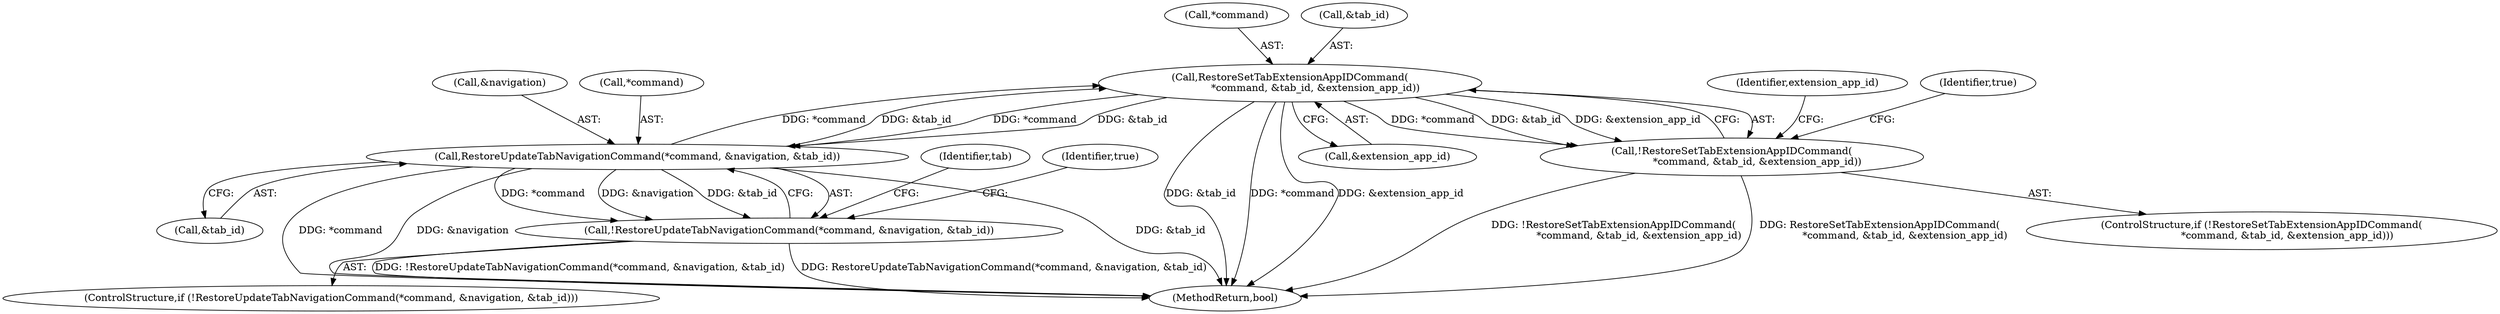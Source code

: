 digraph "0_Chrome_027429ee5abe6e2fb5e3b2b4542f0a6fe0dbc12d_0@pointer" {
"1000576" [label="(Call,RestoreSetTabExtensionAppIDCommand(\n                *command, &tab_id, &extension_app_id))"];
"1000421" [label="(Call,RestoreUpdateTabNavigationCommand(*command, &navigation, &tab_id))"];
"1000576" [label="(Call,RestoreSetTabExtensionAppIDCommand(\n                *command, &tab_id, &extension_app_id))"];
"1000420" [label="(Call,!RestoreUpdateTabNavigationCommand(*command, &navigation, &tab_id))"];
"1000575" [label="(Call,!RestoreSetTabExtensionAppIDCommand(\n                *command, &tab_id, &extension_app_id))"];
"1000575" [label="(Call,!RestoreSetTabExtensionAppIDCommand(\n                *command, &tab_id, &extension_app_id))"];
"1000426" [label="(Call,&tab_id)"];
"1000587" [label="(Identifier,extension_app_id)"];
"1000420" [label="(Call,!RestoreUpdateTabNavigationCommand(*command, &navigation, &tab_id))"];
"1000577" [label="(Call,*command)"];
"1000419" [label="(ControlStructure,if (!RestoreUpdateTabNavigationCommand(*command, &navigation, &tab_id)))"];
"1000432" [label="(Identifier,tab)"];
"1000576" [label="(Call,RestoreSetTabExtensionAppIDCommand(\n                *command, &tab_id, &extension_app_id))"];
"1000595" [label="(MethodReturn,bool)"];
"1000429" [label="(Identifier,true)"];
"1000579" [label="(Call,&tab_id)"];
"1000424" [label="(Call,&navigation)"];
"1000585" [label="(Identifier,true)"];
"1000421" [label="(Call,RestoreUpdateTabNavigationCommand(*command, &navigation, &tab_id))"];
"1000581" [label="(Call,&extension_app_id)"];
"1000574" [label="(ControlStructure,if (!RestoreSetTabExtensionAppIDCommand(\n                *command, &tab_id, &extension_app_id)))"];
"1000422" [label="(Call,*command)"];
"1000576" -> "1000575"  [label="AST: "];
"1000576" -> "1000581"  [label="CFG: "];
"1000577" -> "1000576"  [label="AST: "];
"1000579" -> "1000576"  [label="AST: "];
"1000581" -> "1000576"  [label="AST: "];
"1000575" -> "1000576"  [label="CFG: "];
"1000576" -> "1000595"  [label="DDG: &tab_id"];
"1000576" -> "1000595"  [label="DDG: *command"];
"1000576" -> "1000595"  [label="DDG: &extension_app_id"];
"1000576" -> "1000421"  [label="DDG: *command"];
"1000576" -> "1000421"  [label="DDG: &tab_id"];
"1000576" -> "1000575"  [label="DDG: *command"];
"1000576" -> "1000575"  [label="DDG: &tab_id"];
"1000576" -> "1000575"  [label="DDG: &extension_app_id"];
"1000421" -> "1000576"  [label="DDG: *command"];
"1000421" -> "1000576"  [label="DDG: &tab_id"];
"1000421" -> "1000420"  [label="AST: "];
"1000421" -> "1000426"  [label="CFG: "];
"1000422" -> "1000421"  [label="AST: "];
"1000424" -> "1000421"  [label="AST: "];
"1000426" -> "1000421"  [label="AST: "];
"1000420" -> "1000421"  [label="CFG: "];
"1000421" -> "1000595"  [label="DDG: &tab_id"];
"1000421" -> "1000595"  [label="DDG: *command"];
"1000421" -> "1000595"  [label="DDG: &navigation"];
"1000421" -> "1000420"  [label="DDG: *command"];
"1000421" -> "1000420"  [label="DDG: &navigation"];
"1000421" -> "1000420"  [label="DDG: &tab_id"];
"1000420" -> "1000419"  [label="AST: "];
"1000429" -> "1000420"  [label="CFG: "];
"1000432" -> "1000420"  [label="CFG: "];
"1000420" -> "1000595"  [label="DDG: !RestoreUpdateTabNavigationCommand(*command, &navigation, &tab_id)"];
"1000420" -> "1000595"  [label="DDG: RestoreUpdateTabNavigationCommand(*command, &navigation, &tab_id)"];
"1000575" -> "1000574"  [label="AST: "];
"1000585" -> "1000575"  [label="CFG: "];
"1000587" -> "1000575"  [label="CFG: "];
"1000575" -> "1000595"  [label="DDG: !RestoreSetTabExtensionAppIDCommand(\n                *command, &tab_id, &extension_app_id)"];
"1000575" -> "1000595"  [label="DDG: RestoreSetTabExtensionAppIDCommand(\n                *command, &tab_id, &extension_app_id)"];
}
